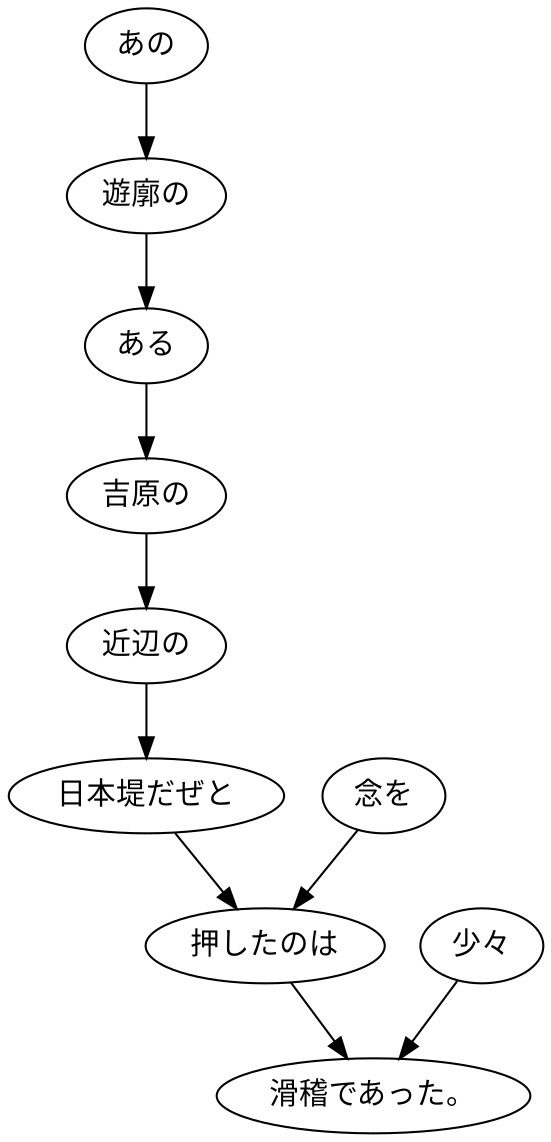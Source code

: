 digraph graph6680 {
	node0 [label="あの"];
	node1 [label="遊廓の"];
	node2 [label="ある"];
	node3 [label="吉原の"];
	node4 [label="近辺の"];
	node5 [label="日本堤だぜと"];
	node6 [label="念を"];
	node7 [label="押したのは"];
	node8 [label="少々"];
	node9 [label="滑稽であった。"];
	node0 -> node1;
	node1 -> node2;
	node2 -> node3;
	node3 -> node4;
	node4 -> node5;
	node5 -> node7;
	node6 -> node7;
	node7 -> node9;
	node8 -> node9;
}

